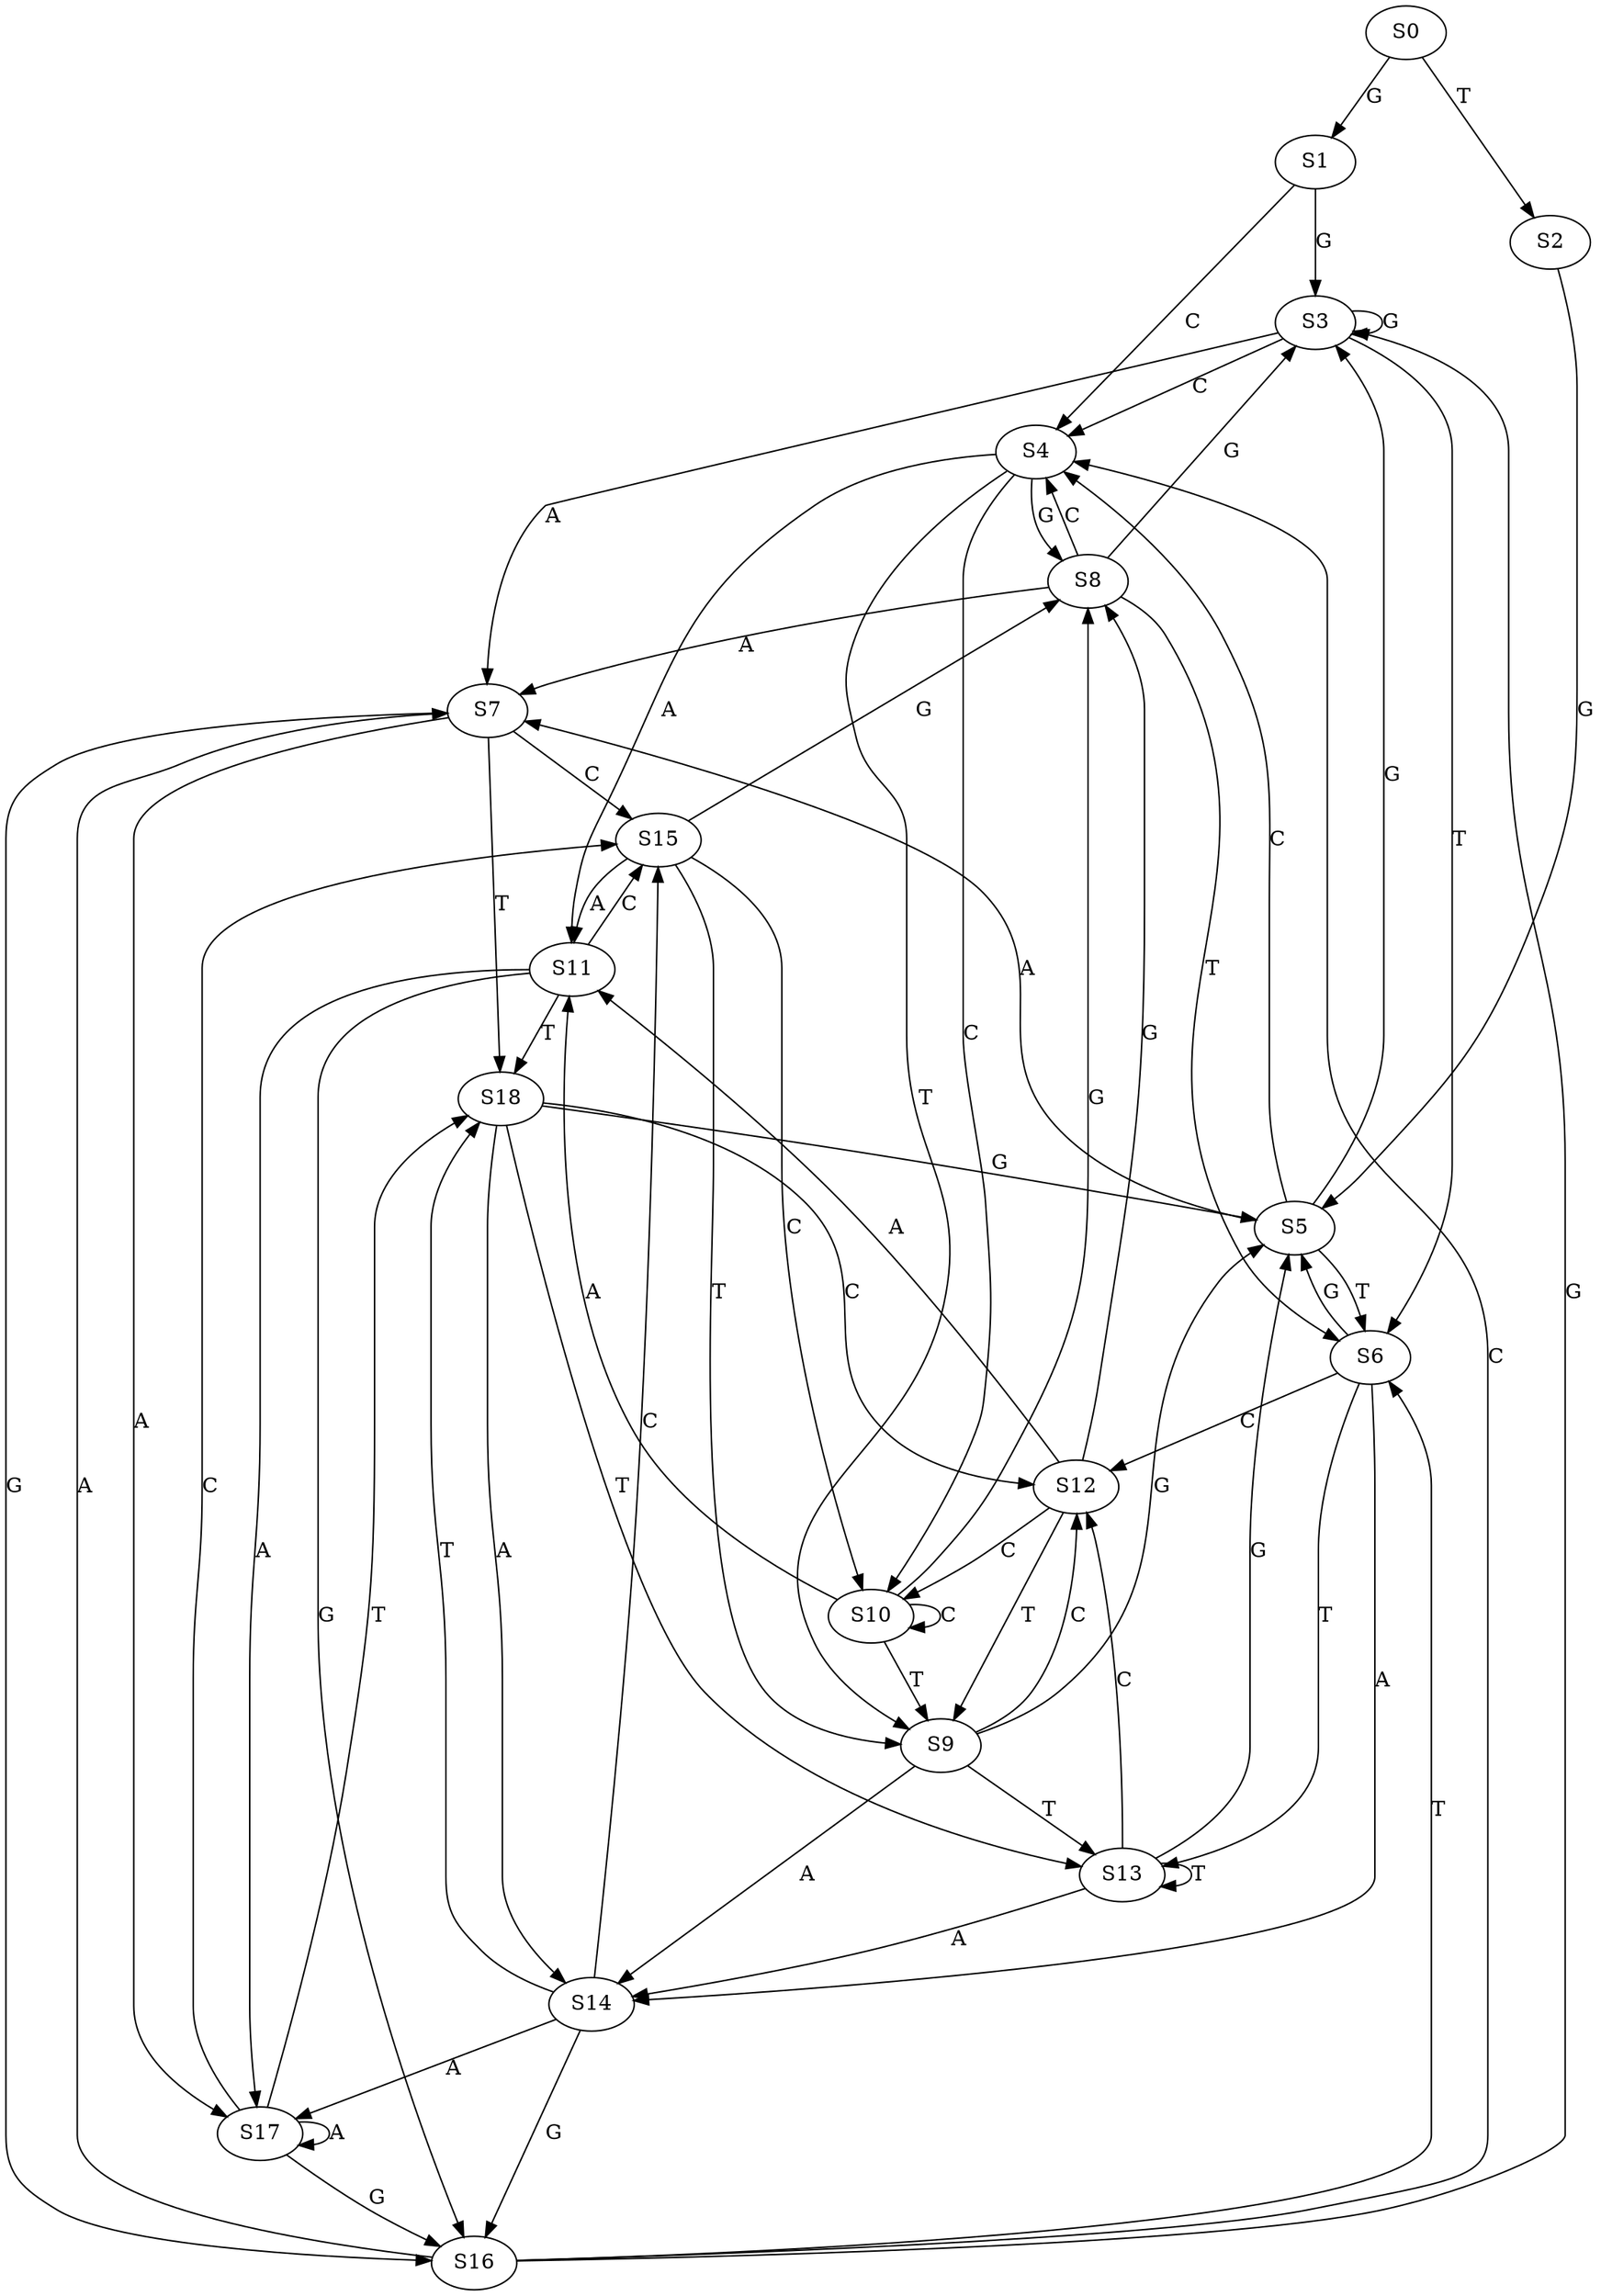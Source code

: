 strict digraph  {
	S0 -> S1 [ label = G ];
	S0 -> S2 [ label = T ];
	S1 -> S3 [ label = G ];
	S1 -> S4 [ label = C ];
	S2 -> S5 [ label = G ];
	S3 -> S6 [ label = T ];
	S3 -> S4 [ label = C ];
	S3 -> S7 [ label = A ];
	S3 -> S3 [ label = G ];
	S4 -> S8 [ label = G ];
	S4 -> S9 [ label = T ];
	S4 -> S10 [ label = C ];
	S4 -> S11 [ label = A ];
	S5 -> S4 [ label = C ];
	S5 -> S7 [ label = A ];
	S5 -> S3 [ label = G ];
	S5 -> S6 [ label = T ];
	S6 -> S5 [ label = G ];
	S6 -> S12 [ label = C ];
	S6 -> S13 [ label = T ];
	S6 -> S14 [ label = A ];
	S7 -> S15 [ label = C ];
	S7 -> S16 [ label = G ];
	S7 -> S17 [ label = A ];
	S7 -> S18 [ label = T ];
	S8 -> S7 [ label = A ];
	S8 -> S3 [ label = G ];
	S8 -> S4 [ label = C ];
	S8 -> S6 [ label = T ];
	S9 -> S5 [ label = G ];
	S9 -> S12 [ label = C ];
	S9 -> S13 [ label = T ];
	S9 -> S14 [ label = A ];
	S10 -> S8 [ label = G ];
	S10 -> S9 [ label = T ];
	S10 -> S10 [ label = C ];
	S10 -> S11 [ label = A ];
	S11 -> S15 [ label = C ];
	S11 -> S17 [ label = A ];
	S11 -> S16 [ label = G ];
	S11 -> S18 [ label = T ];
	S12 -> S9 [ label = T ];
	S12 -> S8 [ label = G ];
	S12 -> S10 [ label = C ];
	S12 -> S11 [ label = A ];
	S13 -> S5 [ label = G ];
	S13 -> S12 [ label = C ];
	S13 -> S14 [ label = A ];
	S13 -> S13 [ label = T ];
	S14 -> S17 [ label = A ];
	S14 -> S15 [ label = C ];
	S14 -> S16 [ label = G ];
	S14 -> S18 [ label = T ];
	S15 -> S9 [ label = T ];
	S15 -> S8 [ label = G ];
	S15 -> S10 [ label = C ];
	S15 -> S11 [ label = A ];
	S16 -> S3 [ label = G ];
	S16 -> S4 [ label = C ];
	S16 -> S6 [ label = T ];
	S16 -> S7 [ label = A ];
	S17 -> S16 [ label = G ];
	S17 -> S15 [ label = C ];
	S17 -> S17 [ label = A ];
	S17 -> S18 [ label = T ];
	S18 -> S14 [ label = A ];
	S18 -> S5 [ label = G ];
	S18 -> S13 [ label = T ];
	S18 -> S12 [ label = C ];
}
